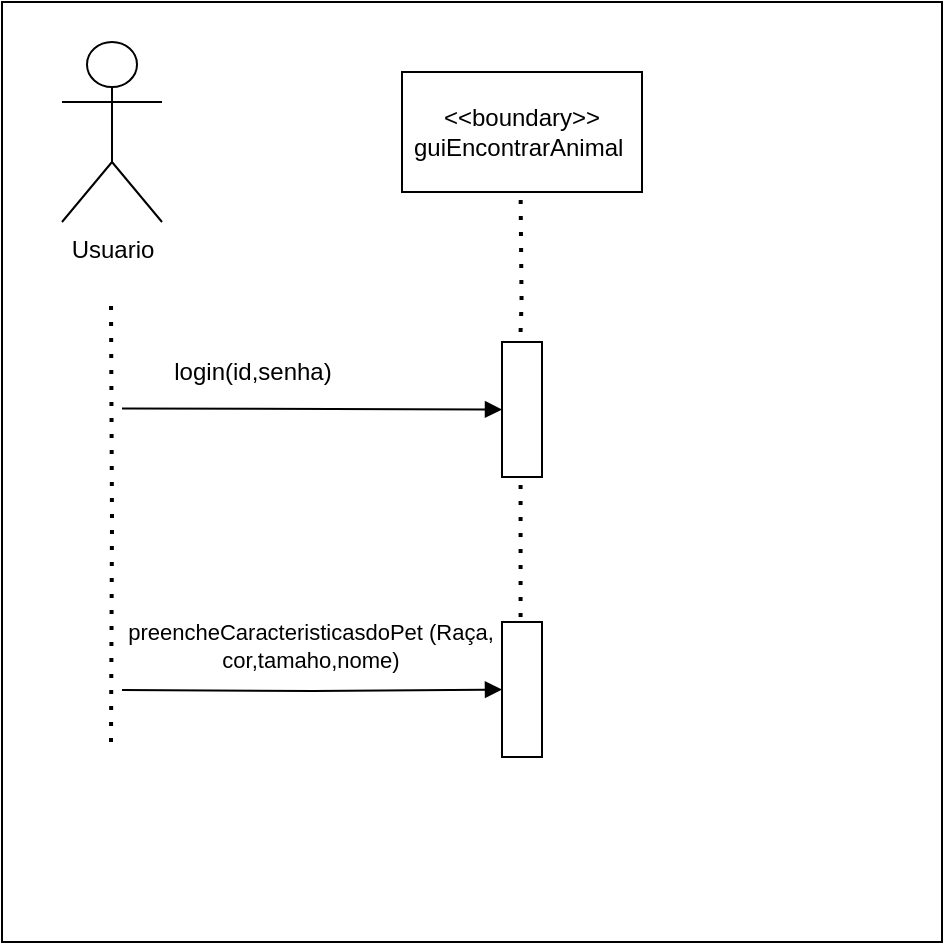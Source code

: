 <mxfile version="22.0.6" type="github" pages="2">
  <diagram name="Página-1" id="wMsmDHKpWlLpf39R8jQq">
    <mxGraphModel dx="1500" dy="853" grid="1" gridSize="10" guides="1" tooltips="1" connect="1" arrows="1" fold="1" page="1" pageScale="1" pageWidth="827" pageHeight="1169" math="0" shadow="0">
      <root>
        <mxCell id="0" />
        <mxCell id="1" parent="0" />
        <mxCell id="gOLO-2I_oqBzwiivO2ak-1" value="" style="whiteSpace=wrap;html=1;aspect=fixed;" vertex="1" parent="1">
          <mxGeometry y="540" width="470" height="470" as="geometry" />
        </mxCell>
        <mxCell id="gOLO-2I_oqBzwiivO2ak-13" value="Usuario" style="shape=umlActor;verticalLabelPosition=bottom;verticalAlign=top;html=1;outlineConnect=0;fontFamily=Helvetica;" vertex="1" parent="1">
          <mxGeometry x="30" y="560" width="50" height="90" as="geometry" />
        </mxCell>
        <mxCell id="gOLO-2I_oqBzwiivO2ak-14" value="&amp;lt;&amp;lt;boundary&amp;gt;&amp;gt; guiEncontrarAnimal&amp;nbsp;" style="rounded=0;whiteSpace=wrap;html=1;" vertex="1" parent="1">
          <mxGeometry x="200" y="575" width="120" height="60" as="geometry" />
        </mxCell>
        <mxCell id="gOLO-2I_oqBzwiivO2ak-15" value="" style="endArrow=none;dashed=1;html=1;dashPattern=1 3;strokeWidth=2;rounded=0;" edge="1" parent="1">
          <mxGeometry width="50" height="50" relative="1" as="geometry">
            <mxPoint x="54.5" y="910" as="sourcePoint" />
            <mxPoint x="54.5" y="690" as="targetPoint" />
            <Array as="points">
              <mxPoint x="55" y="800" />
            </Array>
          </mxGeometry>
        </mxCell>
        <mxCell id="gOLO-2I_oqBzwiivO2ak-16" value="" style="endArrow=none;dashed=1;html=1;dashPattern=1 3;strokeWidth=2;rounded=0;" edge="1" parent="1">
          <mxGeometry width="50" height="50" relative="1" as="geometry">
            <mxPoint x="259.29" y="705" as="sourcePoint" />
            <mxPoint x="259.29" y="635" as="targetPoint" />
            <Array as="points">
              <mxPoint x="259.79" y="690" />
            </Array>
          </mxGeometry>
        </mxCell>
        <mxCell id="gOLO-2I_oqBzwiivO2ak-17" value="" style="rounded=0;whiteSpace=wrap;html=1;direction=south;" vertex="1" parent="1">
          <mxGeometry x="250" y="710" width="20" height="67.5" as="geometry" />
        </mxCell>
        <mxCell id="gOLO-2I_oqBzwiivO2ak-18" value="" style="endArrow=none;dashed=1;html=1;dashPattern=1 3;strokeWidth=2;rounded=0;" edge="1" parent="1">
          <mxGeometry width="50" height="50" relative="1" as="geometry">
            <mxPoint x="259.29" y="847.5" as="sourcePoint" />
            <mxPoint x="259.29" y="777.5" as="targetPoint" />
          </mxGeometry>
        </mxCell>
        <mxCell id="gOLO-2I_oqBzwiivO2ak-19" value="" style="endArrow=block;endFill=1;html=1;edgeStyle=orthogonalEdgeStyle;align=left;verticalAlign=top;rounded=0;jumpSize=6;strokeWidth=1;startSize=6;entryX=0.5;entryY=1;entryDx=0;entryDy=0;" edge="1" parent="1" target="gOLO-2I_oqBzwiivO2ak-17">
          <mxGeometry x="-1" relative="1" as="geometry">
            <mxPoint x="60" y="743.25" as="sourcePoint" />
            <mxPoint x="220" y="743.25" as="targetPoint" />
          </mxGeometry>
        </mxCell>
        <mxCell id="gOLO-2I_oqBzwiivO2ak-20" value="" style="rounded=0;whiteSpace=wrap;html=1;direction=south;" vertex="1" parent="1">
          <mxGeometry x="250" y="850" width="20" height="67.5" as="geometry" />
        </mxCell>
        <mxCell id="gOLO-2I_oqBzwiivO2ak-21" value="login(id,senha)" style="text;html=1;align=center;verticalAlign=middle;resizable=0;points=[];autosize=1;strokeColor=none;fillColor=none;" vertex="1" parent="1">
          <mxGeometry x="75" y="710" width="100" height="30" as="geometry" />
        </mxCell>
        <mxCell id="gOLO-2I_oqBzwiivO2ak-23" value="" style="endArrow=block;endFill=1;html=1;edgeStyle=orthogonalEdgeStyle;align=left;verticalAlign=top;rounded=0;entryX=0.5;entryY=1;entryDx=0;entryDy=0;" edge="1" parent="1" target="gOLO-2I_oqBzwiivO2ak-20">
          <mxGeometry x="-1" relative="1" as="geometry">
            <mxPoint x="60" y="884" as="sourcePoint" />
            <mxPoint x="240" y="880" as="targetPoint" />
          </mxGeometry>
        </mxCell>
        <mxCell id="gOLO-2I_oqBzwiivO2ak-26" value="preencheCaracteristicasdoPet (Raça,&lt;br&gt;cor,tamaho,nome)" style="edgeLabel;html=1;align=center;verticalAlign=middle;resizable=0;points=[];" vertex="1" connectable="0" parent="gOLO-2I_oqBzwiivO2ak-23">
          <mxGeometry x="-0.443" y="-8" relative="1" as="geometry">
            <mxPoint x="41" y="-31" as="offset" />
          </mxGeometry>
        </mxCell>
      </root>
    </mxGraphModel>
  </diagram>
  <diagram id="_eKqqR1tusZ5zSNxSBvr" name="Página-2">
    <mxGraphModel dx="1434" dy="790" grid="1" gridSize="10" guides="1" tooltips="1" connect="1" arrows="1" fold="1" page="1" pageScale="1" pageWidth="827" pageHeight="1169" math="0" shadow="0">
      <root>
        <mxCell id="0" />
        <mxCell id="1" parent="0" />
      </root>
    </mxGraphModel>
  </diagram>
</mxfile>
